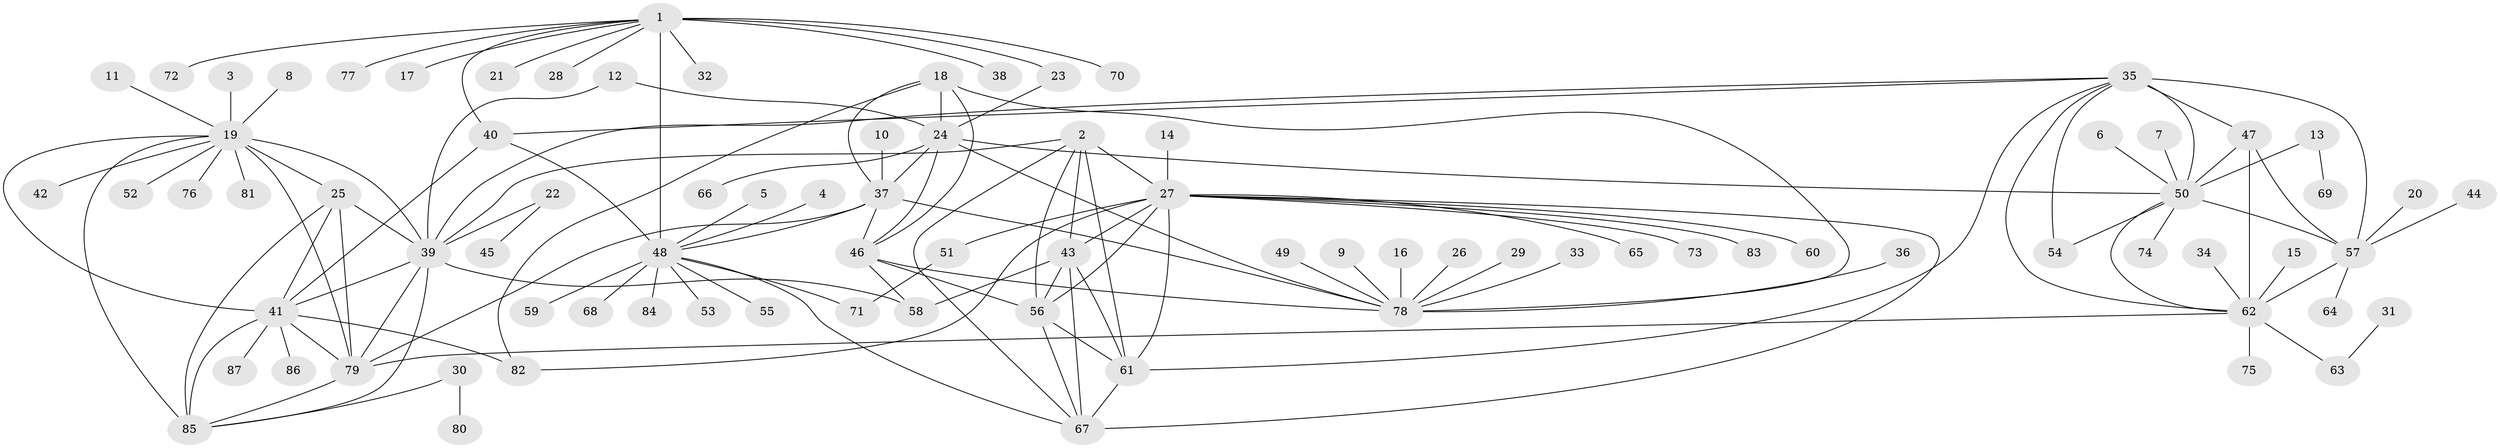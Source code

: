 // original degree distribution, {13: 0.013888888888888888, 12: 0.027777777777777776, 6: 0.034722222222222224, 7: 0.020833333333333332, 9: 0.05555555555555555, 14: 0.013888888888888888, 11: 0.020833333333333332, 10: 0.020833333333333332, 8: 0.034722222222222224, 1: 0.5972222222222222, 2: 0.11805555555555555, 3: 0.041666666666666664}
// Generated by graph-tools (version 1.1) at 2025/37/03/04/25 23:37:51]
// undirected, 87 vertices, 134 edges
graph export_dot {
  node [color=gray90,style=filled];
  1;
  2;
  3;
  4;
  5;
  6;
  7;
  8;
  9;
  10;
  11;
  12;
  13;
  14;
  15;
  16;
  17;
  18;
  19;
  20;
  21;
  22;
  23;
  24;
  25;
  26;
  27;
  28;
  29;
  30;
  31;
  32;
  33;
  34;
  35;
  36;
  37;
  38;
  39;
  40;
  41;
  42;
  43;
  44;
  45;
  46;
  47;
  48;
  49;
  50;
  51;
  52;
  53;
  54;
  55;
  56;
  57;
  58;
  59;
  60;
  61;
  62;
  63;
  64;
  65;
  66;
  67;
  68;
  69;
  70;
  71;
  72;
  73;
  74;
  75;
  76;
  77;
  78;
  79;
  80;
  81;
  82;
  83;
  84;
  85;
  86;
  87;
  1 -- 17 [weight=1.0];
  1 -- 21 [weight=1.0];
  1 -- 23 [weight=1.0];
  1 -- 28 [weight=1.0];
  1 -- 32 [weight=1.0];
  1 -- 38 [weight=1.0];
  1 -- 40 [weight=4.0];
  1 -- 48 [weight=8.0];
  1 -- 70 [weight=1.0];
  1 -- 72 [weight=1.0];
  1 -- 77 [weight=1.0];
  2 -- 27 [weight=1.0];
  2 -- 39 [weight=1.0];
  2 -- 43 [weight=2.0];
  2 -- 56 [weight=1.0];
  2 -- 61 [weight=1.0];
  2 -- 67 [weight=1.0];
  3 -- 19 [weight=1.0];
  4 -- 48 [weight=1.0];
  5 -- 48 [weight=1.0];
  6 -- 50 [weight=1.0];
  7 -- 50 [weight=1.0];
  8 -- 19 [weight=1.0];
  9 -- 78 [weight=1.0];
  10 -- 37 [weight=1.0];
  11 -- 19 [weight=1.0];
  12 -- 24 [weight=1.0];
  12 -- 39 [weight=1.0];
  13 -- 50 [weight=1.0];
  13 -- 69 [weight=1.0];
  14 -- 27 [weight=1.0];
  15 -- 62 [weight=1.0];
  16 -- 78 [weight=1.0];
  18 -- 24 [weight=2.0];
  18 -- 37 [weight=2.0];
  18 -- 46 [weight=2.0];
  18 -- 78 [weight=4.0];
  18 -- 82 [weight=1.0];
  19 -- 25 [weight=2.0];
  19 -- 39 [weight=1.0];
  19 -- 41 [weight=1.0];
  19 -- 42 [weight=1.0];
  19 -- 52 [weight=1.0];
  19 -- 76 [weight=1.0];
  19 -- 79 [weight=1.0];
  19 -- 81 [weight=1.0];
  19 -- 85 [weight=1.0];
  20 -- 57 [weight=1.0];
  22 -- 39 [weight=1.0];
  22 -- 45 [weight=1.0];
  23 -- 24 [weight=1.0];
  24 -- 37 [weight=1.0];
  24 -- 46 [weight=1.0];
  24 -- 50 [weight=1.0];
  24 -- 66 [weight=1.0];
  24 -- 78 [weight=2.0];
  25 -- 39 [weight=2.0];
  25 -- 41 [weight=2.0];
  25 -- 79 [weight=2.0];
  25 -- 85 [weight=2.0];
  26 -- 78 [weight=1.0];
  27 -- 43 [weight=2.0];
  27 -- 51 [weight=1.0];
  27 -- 56 [weight=1.0];
  27 -- 60 [weight=1.0];
  27 -- 61 [weight=1.0];
  27 -- 65 [weight=1.0];
  27 -- 67 [weight=1.0];
  27 -- 73 [weight=1.0];
  27 -- 82 [weight=1.0];
  27 -- 83 [weight=1.0];
  29 -- 78 [weight=1.0];
  30 -- 80 [weight=1.0];
  30 -- 85 [weight=1.0];
  31 -- 63 [weight=1.0];
  33 -- 78 [weight=1.0];
  34 -- 62 [weight=1.0];
  35 -- 39 [weight=1.0];
  35 -- 40 [weight=1.0];
  35 -- 47 [weight=2.0];
  35 -- 50 [weight=1.0];
  35 -- 54 [weight=1.0];
  35 -- 57 [weight=2.0];
  35 -- 61 [weight=1.0];
  35 -- 62 [weight=1.0];
  36 -- 78 [weight=1.0];
  37 -- 46 [weight=1.0];
  37 -- 48 [weight=1.0];
  37 -- 78 [weight=2.0];
  37 -- 79 [weight=1.0];
  39 -- 41 [weight=1.0];
  39 -- 58 [weight=1.0];
  39 -- 79 [weight=1.0];
  39 -- 85 [weight=1.0];
  40 -- 41 [weight=1.0];
  40 -- 48 [weight=2.0];
  41 -- 79 [weight=1.0];
  41 -- 82 [weight=1.0];
  41 -- 85 [weight=1.0];
  41 -- 86 [weight=1.0];
  41 -- 87 [weight=1.0];
  43 -- 56 [weight=2.0];
  43 -- 58 [weight=1.0];
  43 -- 61 [weight=2.0];
  43 -- 67 [weight=2.0];
  44 -- 57 [weight=1.0];
  46 -- 56 [weight=1.0];
  46 -- 58 [weight=1.0];
  46 -- 78 [weight=2.0];
  47 -- 50 [weight=2.0];
  47 -- 57 [weight=4.0];
  47 -- 62 [weight=2.0];
  48 -- 53 [weight=1.0];
  48 -- 55 [weight=1.0];
  48 -- 59 [weight=1.0];
  48 -- 67 [weight=1.0];
  48 -- 68 [weight=1.0];
  48 -- 71 [weight=1.0];
  48 -- 84 [weight=1.0];
  49 -- 78 [weight=1.0];
  50 -- 54 [weight=1.0];
  50 -- 57 [weight=2.0];
  50 -- 62 [weight=1.0];
  50 -- 74 [weight=1.0];
  51 -- 71 [weight=1.0];
  56 -- 61 [weight=1.0];
  56 -- 67 [weight=1.0];
  57 -- 62 [weight=2.0];
  57 -- 64 [weight=1.0];
  61 -- 67 [weight=1.0];
  62 -- 63 [weight=1.0];
  62 -- 75 [weight=1.0];
  62 -- 79 [weight=1.0];
  79 -- 85 [weight=1.0];
}
